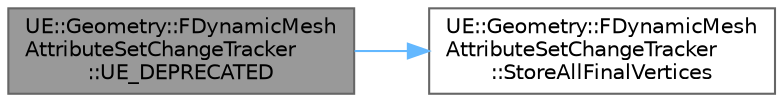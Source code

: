 digraph "UE::Geometry::FDynamicMeshAttributeSetChangeTracker::UE_DEPRECATED"
{
 // INTERACTIVE_SVG=YES
 // LATEX_PDF_SIZE
  bgcolor="transparent";
  edge [fontname=Helvetica,fontsize=10,labelfontname=Helvetica,labelfontsize=10];
  node [fontname=Helvetica,fontsize=10,shape=box,height=0.2,width=0.4];
  rankdir="LR";
  Node1 [id="Node000001",label="UE::Geometry::FDynamicMesh\lAttributeSetChangeTracker\l::UE_DEPRECATED",height=0.2,width=0.4,color="gray40", fillcolor="grey60", style="filled", fontcolor="black",tooltip="store the final state of a set of vertices"];
  Node1 -> Node2 [id="edge1_Node000001_Node000002",color="steelblue1",style="solid",tooltip=" "];
  Node2 [id="Node000002",label="UE::Geometry::FDynamicMesh\lAttributeSetChangeTracker\l::StoreAllFinalVertices",height=0.2,width=0.4,color="grey40", fillcolor="white", style="filled",URL="$da/d6c/classUE_1_1Geometry_1_1FDynamicMeshAttributeSetChangeTracker.html#acea32d954bc6c7e5fee01b1e77189bf2",tooltip=" "];
}
